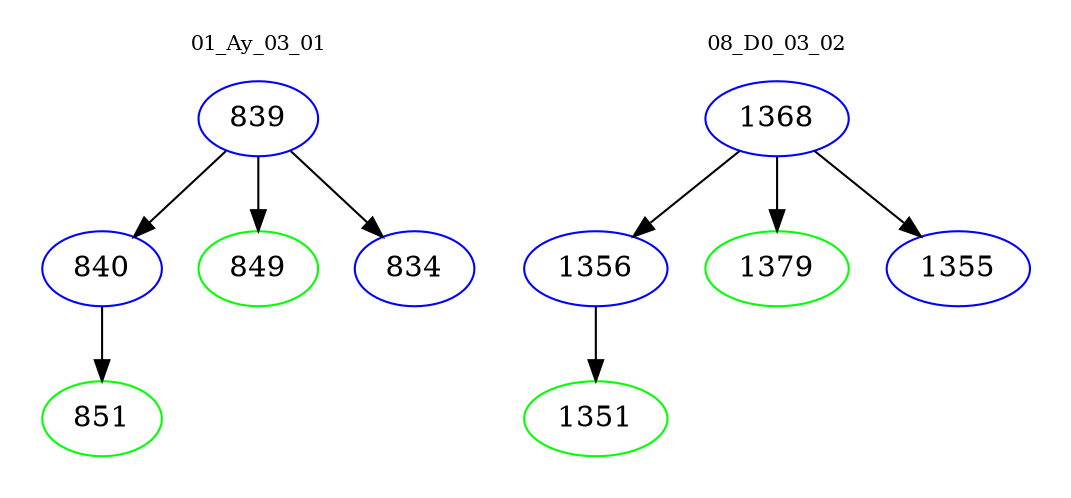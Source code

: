 digraph{
subgraph cluster_0 {
color = white
label = "01_Ay_03_01";
fontsize=10;
T0_839 [label="839", color="blue"]
T0_839 -> T0_840 [color="black"]
T0_840 [label="840", color="blue"]
T0_840 -> T0_851 [color="black"]
T0_851 [label="851", color="green"]
T0_839 -> T0_849 [color="black"]
T0_849 [label="849", color="green"]
T0_839 -> T0_834 [color="black"]
T0_834 [label="834", color="blue"]
}
subgraph cluster_1 {
color = white
label = "08_D0_03_02";
fontsize=10;
T1_1368 [label="1368", color="blue"]
T1_1368 -> T1_1356 [color="black"]
T1_1356 [label="1356", color="blue"]
T1_1356 -> T1_1351 [color="black"]
T1_1351 [label="1351", color="green"]
T1_1368 -> T1_1379 [color="black"]
T1_1379 [label="1379", color="green"]
T1_1368 -> T1_1355 [color="black"]
T1_1355 [label="1355", color="blue"]
}
}
